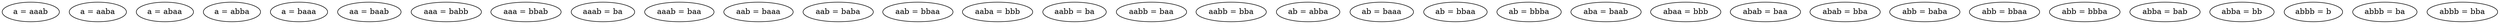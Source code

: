 digraph finite_state_machine {
	rankdir=TB;
	node [shape = ellipse];
	"a = aaab"
	"a = aaba"
	"a = abaa"
	"a = abba"
	"a = baaa"
	"aa = baab"
	"aaa = babb"
	"aaa = bbab"
	"aaab = ba"
	"aaab = baa"
	"aab = baaa"
	"aab = baba"
	"aab = bbaa"
	"aaba = bbb"
	"aabb = ba"
	"aabb = baa"
	"aabb = bba"
	"ab = abba"
	"ab = baaa"
	"ab = bbaa"
	"ab = bbba"
	"aba = baab"
	"abaa = bbb"
	"abab = baa"
	"abab = bba"
	"abb = baba"
	"abb = bbaa"
	"abb = bbba"
	"abba = bab"
	"abba = bb"
	"abbb = b"
	"abbb = ba"
	"abbb = bba"
}